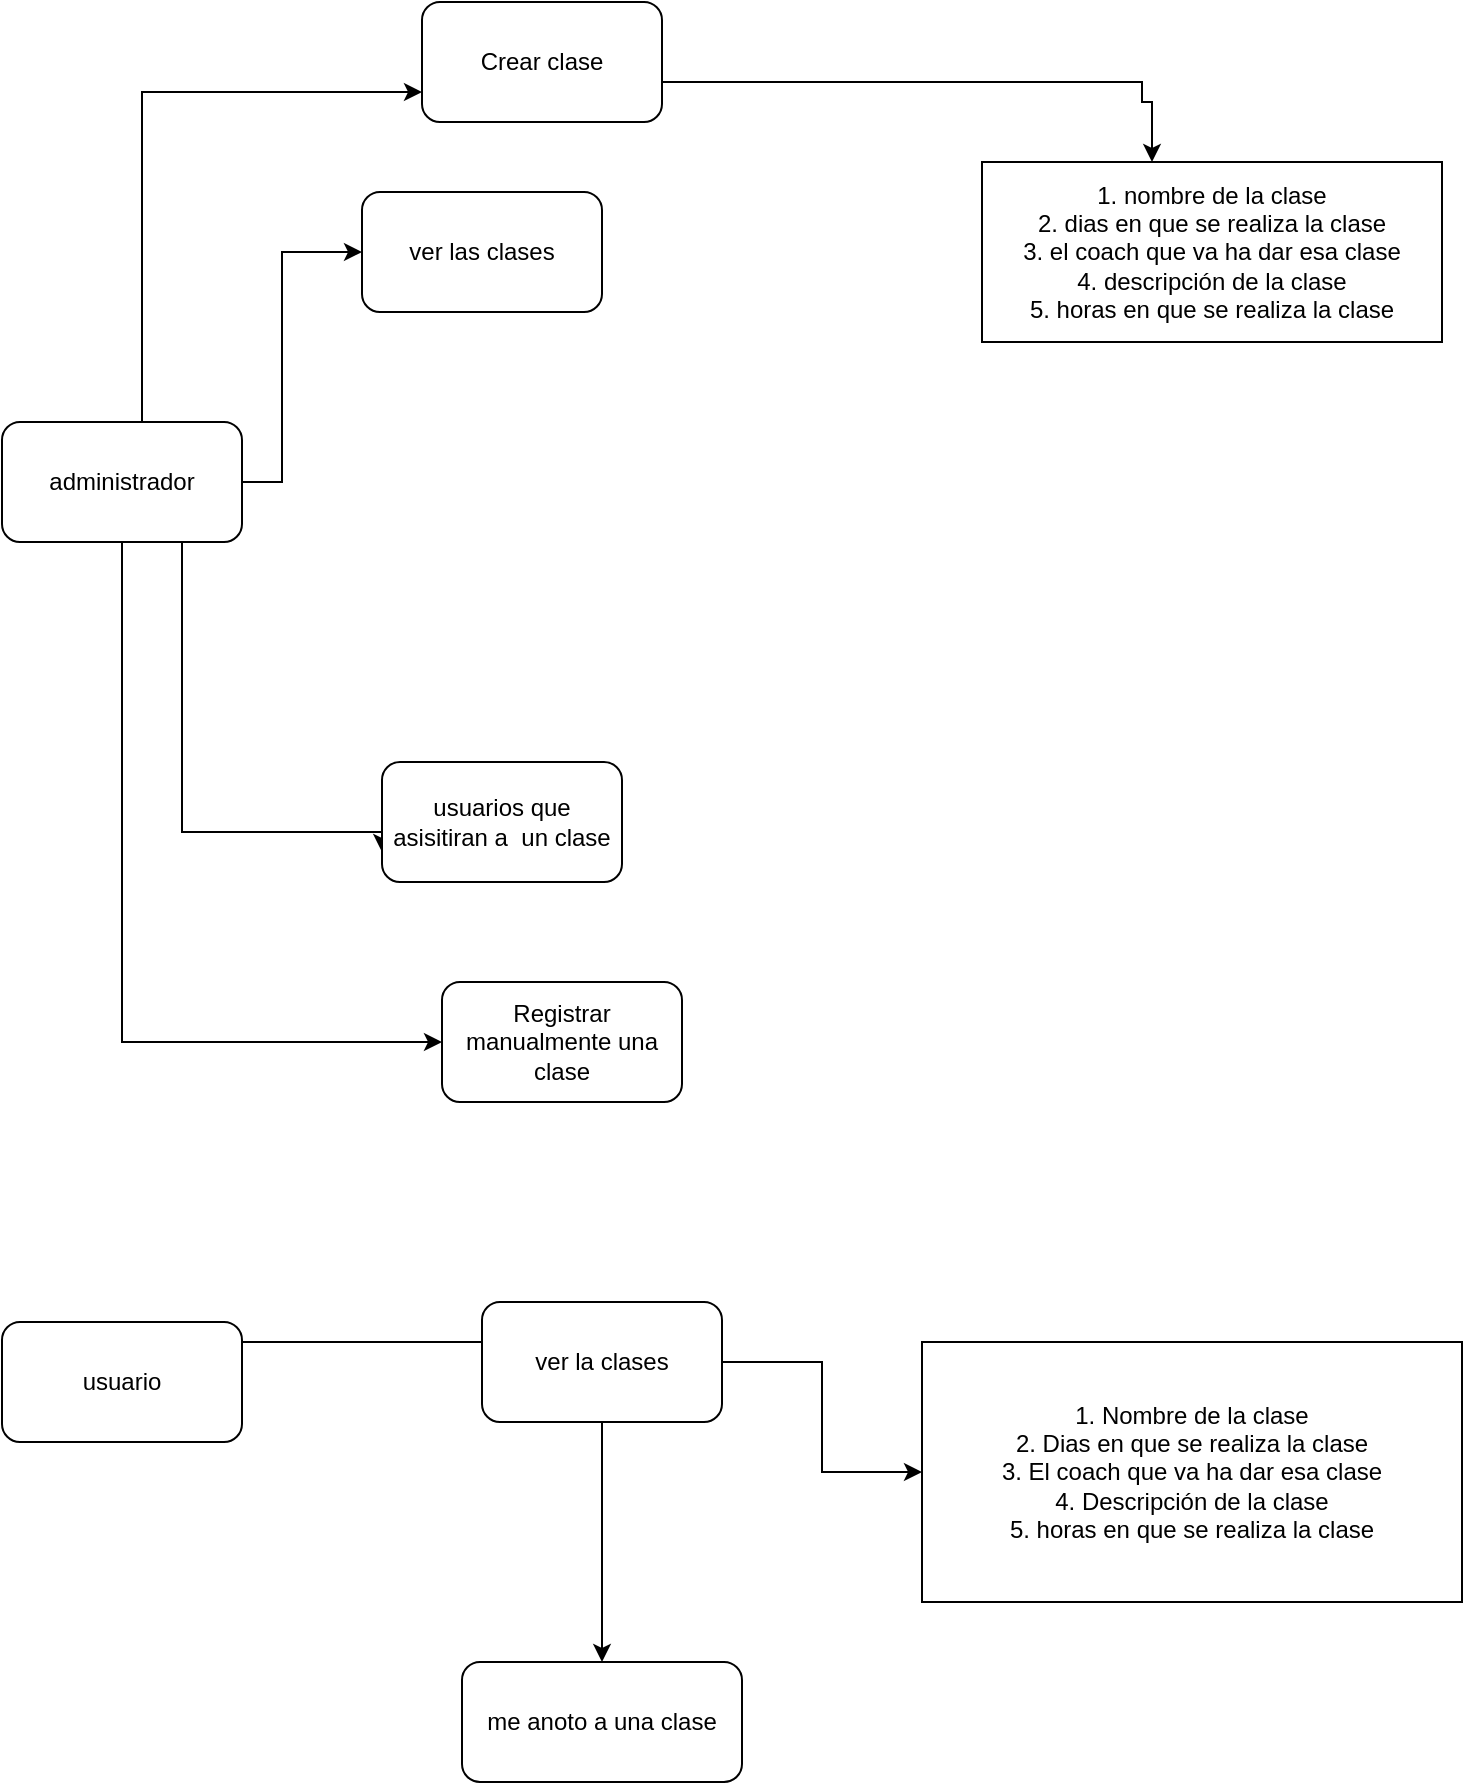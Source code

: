 <mxfile>
    <diagram id="ZhPqUHkkQm5amyJdqBYF" name="1 step">
        <mxGraphModel dx="1374" dy="790" grid="1" gridSize="10" guides="1" tooltips="1" connect="1" arrows="1" fold="1" page="1" pageScale="1" pageWidth="850" pageHeight="1100" math="0" shadow="0">
            <root>
                <mxCell id="0"/>
                <mxCell id="1" parent="0"/>
                <mxCell id="DNbNiWpVHuDMsNYNoQ88-7" style="edgeStyle=orthogonalEdgeStyle;rounded=0;orthogonalLoop=1;jettySize=auto;html=1;entryX=0;entryY=0.75;entryDx=0;entryDy=0;" parent="1" source="2" target="DNbNiWpVHuDMsNYNoQ88-8" edge="1">
                    <mxGeometry relative="1" as="geometry">
                        <mxPoint x="300" y="520" as="targetPoint"/>
                        <Array as="points">
                            <mxPoint x="290" y="710"/>
                            <mxPoint x="290" y="735"/>
                        </Array>
                    </mxGeometry>
                </mxCell>
                <mxCell id="2" value="usuario" style="rounded=1;whiteSpace=wrap;html=1;" parent="1" vertex="1">
                    <mxGeometry x="10" y="700" width="120" height="60" as="geometry"/>
                </mxCell>
                <mxCell id="DNbNiWpVHuDMsNYNoQ88-3" style="edgeStyle=orthogonalEdgeStyle;rounded=0;orthogonalLoop=1;jettySize=auto;html=1;entryX=0;entryY=0.75;entryDx=0;entryDy=0;" parent="1" source="3" target="DNbNiWpVHuDMsNYNoQ88-4" edge="1">
                    <mxGeometry relative="1" as="geometry">
                        <mxPoint x="240" y="130" as="targetPoint"/>
                        <Array as="points">
                            <mxPoint x="80" y="85"/>
                        </Array>
                    </mxGeometry>
                </mxCell>
                <mxCell id="4" style="edgeStyle=orthogonalEdgeStyle;rounded=0;orthogonalLoop=1;jettySize=auto;html=1;" parent="1" source="3" target="5" edge="1">
                    <mxGeometry relative="1" as="geometry">
                        <mxPoint x="270" y="400" as="targetPoint"/>
                        <Array as="points">
                            <mxPoint x="70" y="560"/>
                        </Array>
                    </mxGeometry>
                </mxCell>
                <mxCell id="k5uNETjz4OpKzU7srh32-5" style="edgeStyle=orthogonalEdgeStyle;rounded=0;orthogonalLoop=1;jettySize=auto;html=1;" parent="1" source="3" target="k5uNETjz4OpKzU7srh32-6" edge="1">
                    <mxGeometry relative="1" as="geometry">
                        <mxPoint x="270" y="280" as="targetPoint"/>
                        <Array as="points">
                            <mxPoint x="150" y="280"/>
                            <mxPoint x="150" y="165"/>
                        </Array>
                    </mxGeometry>
                </mxCell>
                <mxCell id="k5uNETjz4OpKzU7srh32-9" style="edgeStyle=orthogonalEdgeStyle;rounded=0;orthogonalLoop=1;jettySize=auto;html=1;entryX=0;entryY=0.75;entryDx=0;entryDy=0;" parent="1" source="3" target="k5uNETjz4OpKzU7srh32-8" edge="1">
                    <mxGeometry relative="1" as="geometry">
                        <Array as="points">
                            <mxPoint x="100" y="455"/>
                        </Array>
                    </mxGeometry>
                </mxCell>
                <mxCell id="3" value="administrador" style="rounded=1;whiteSpace=wrap;html=1;" parent="1" vertex="1">
                    <mxGeometry x="10" y="250" width="120" height="60" as="geometry"/>
                </mxCell>
                <mxCell id="DNbNiWpVHuDMsNYNoQ88-5" style="edgeStyle=orthogonalEdgeStyle;rounded=0;orthogonalLoop=1;jettySize=auto;html=1;" parent="1" source="DNbNiWpVHuDMsNYNoQ88-4" target="DNbNiWpVHuDMsNYNoQ88-6" edge="1">
                    <mxGeometry relative="1" as="geometry">
                        <mxPoint x="380" y="240" as="targetPoint"/>
                        <Array as="points">
                            <mxPoint x="580" y="80"/>
                            <mxPoint x="580" y="90"/>
                            <mxPoint x="585" y="90"/>
                        </Array>
                    </mxGeometry>
                </mxCell>
                <mxCell id="DNbNiWpVHuDMsNYNoQ88-4" value="Crear clase" style="rounded=1;whiteSpace=wrap;html=1;" parent="1" vertex="1">
                    <mxGeometry x="220" y="40" width="120" height="60" as="geometry"/>
                </mxCell>
                <mxCell id="DNbNiWpVHuDMsNYNoQ88-6" value="1. nombre de la clase&lt;br&gt;2. dias en que se realiza la clase&lt;br&gt;3. el coach que va ha dar esa clase&lt;br&gt;4. descripción de la clase&lt;br&gt;5. horas en que se realiza la clase" style="rounded=0;whiteSpace=wrap;html=1;" parent="1" vertex="1">
                    <mxGeometry x="500" y="120" width="230" height="90" as="geometry"/>
                </mxCell>
                <mxCell id="DNbNiWpVHuDMsNYNoQ88-9" style="edgeStyle=orthogonalEdgeStyle;rounded=0;orthogonalLoop=1;jettySize=auto;html=1;" parent="1" source="DNbNiWpVHuDMsNYNoQ88-8" target="DNbNiWpVHuDMsNYNoQ88-10" edge="1">
                    <mxGeometry relative="1" as="geometry">
                        <mxPoint x="340" y="650" as="targetPoint"/>
                    </mxGeometry>
                </mxCell>
                <mxCell id="DNbNiWpVHuDMsNYNoQ88-12" style="edgeStyle=orthogonalEdgeStyle;rounded=0;orthogonalLoop=1;jettySize=auto;html=1;entryX=0;entryY=0.5;entryDx=0;entryDy=0;" parent="1" source="DNbNiWpVHuDMsNYNoQ88-8" target="DNbNiWpVHuDMsNYNoQ88-11" edge="1">
                    <mxGeometry relative="1" as="geometry"/>
                </mxCell>
                <mxCell id="DNbNiWpVHuDMsNYNoQ88-8" value="ver la clases" style="rounded=1;whiteSpace=wrap;html=1;" parent="1" vertex="1">
                    <mxGeometry x="250" y="690" width="120" height="60" as="geometry"/>
                </mxCell>
                <mxCell id="DNbNiWpVHuDMsNYNoQ88-10" value="me anoto a una clase" style="rounded=1;whiteSpace=wrap;html=1;" parent="1" vertex="1">
                    <mxGeometry x="240" y="870" width="140" height="60" as="geometry"/>
                </mxCell>
                <mxCell id="DNbNiWpVHuDMsNYNoQ88-11" value="&lt;span&gt;1. Nombre de la clase&lt;/span&gt;&lt;br&gt;&lt;span&gt;2. Dias en que se realiza la clase&lt;/span&gt;&lt;br&gt;&lt;span&gt;3. El coach que va ha dar esa clase&lt;/span&gt;&lt;br&gt;&lt;span&gt;4. Descripción de la clase&lt;/span&gt;&lt;br&gt;&lt;span&gt;5. horas en que se realiza la clase&lt;/span&gt;" style="rounded=0;whiteSpace=wrap;html=1;" parent="1" vertex="1">
                    <mxGeometry x="470" y="710" width="270" height="130" as="geometry"/>
                </mxCell>
                <mxCell id="5" value="Registrar manualmente una clase" style="rounded=1;whiteSpace=wrap;html=1;" parent="1" vertex="1">
                    <mxGeometry x="230" y="530" width="120" height="60" as="geometry"/>
                </mxCell>
                <mxCell id="k5uNETjz4OpKzU7srh32-6" value="ver las clases" style="rounded=1;whiteSpace=wrap;html=1;" parent="1" vertex="1">
                    <mxGeometry x="190" y="135" width="120" height="60" as="geometry"/>
                </mxCell>
                <mxCell id="k5uNETjz4OpKzU7srh32-8" value="usuarios que asisitiran a&amp;nbsp; un clase" style="rounded=1;whiteSpace=wrap;html=1;" parent="1" vertex="1">
                    <mxGeometry x="200" y="420" width="120" height="60" as="geometry"/>
                </mxCell>
            </root>
        </mxGraphModel>
    </diagram>
    <diagram id="G63ohJgsXTaoEdBiXxNn" name="flujo de plan">
        <mxGraphModel dx="2224" dy="790" grid="1" gridSize="10" guides="1" tooltips="1" connect="1" arrows="1" fold="1" page="1" pageScale="1" pageWidth="850" pageHeight="1100" math="0" shadow="0">
            <root>
                <mxCell id="q1WYj53OjF91P0hFCe3i-0"/>
                <mxCell id="q1WYj53OjF91P0hFCe3i-1" parent="q1WYj53OjF91P0hFCe3i-0"/>
                <mxCell id="q1WYj53OjF91P0hFCe3i-6" style="edgeStyle=orthogonalEdgeStyle;rounded=0;orthogonalLoop=1;jettySize=auto;html=1;" parent="q1WYj53OjF91P0hFCe3i-1" source="q1WYj53OjF91P0hFCe3i-3" target="q1WYj53OjF91P0hFCe3i-5" edge="1">
                    <mxGeometry relative="1" as="geometry"/>
                </mxCell>
                <mxCell id="q1WYj53OjF91P0hFCe3i-3" value="inicio" style="rounded=1;whiteSpace=wrap;html=1;" parent="q1WYj53OjF91P0hFCe3i-1" vertex="1">
                    <mxGeometry x="-10" y="260" width="120" height="60" as="geometry"/>
                </mxCell>
                <mxCell id="q1WYj53OjF91P0hFCe3i-7" style="edgeStyle=orthogonalEdgeStyle;rounded=0;orthogonalLoop=1;jettySize=auto;html=1;" parent="q1WYj53OjF91P0hFCe3i-1" source="q1WYj53OjF91P0hFCe3i-5" target="q1WYj53OjF91P0hFCe3i-8" edge="1">
                    <mxGeometry relative="1" as="geometry">
                        <mxPoint x="580" y="250" as="targetPoint"/>
                    </mxGeometry>
                </mxCell>
                <mxCell id="q1WYj53OjF91P0hFCe3i-5" value="1. Nombre&amp;nbsp;&lt;br&gt;2. Fecha de inicio&lt;br&gt;3. Fecha fin del plan" style="rounded=0;whiteSpace=wrap;html=1;" parent="q1WYj53OjF91P0hFCe3i-1" vertex="1">
                    <mxGeometry x="260" y="240" width="120" height="60" as="geometry"/>
                </mxCell>
                <mxCell id="q1WYj53OjF91P0hFCe3i-8" value="crear plan" style="rounded=1;whiteSpace=wrap;html=1;" parent="q1WYj53OjF91P0hFCe3i-1" vertex="1">
                    <mxGeometry x="550" y="170" width="120" height="60" as="geometry"/>
                </mxCell>
            </root>
        </mxGraphModel>
    </diagram>
    <diagram id="Z7_ZHcCQAkjzbc5f9iGo" name="Page-3">
        <mxGraphModel dx="1504" dy="376" grid="1" gridSize="10" guides="1" tooltips="1" connect="1" arrows="1" fold="1" page="1" pageScale="1" pageWidth="850" pageHeight="1100" math="0" shadow="0">
            <root>
                <mxCell id="n1L1VKnww10ALR_CTc3F-0"/>
                <mxCell id="n1L1VKnww10ALR_CTc3F-1" parent="n1L1VKnww10ALR_CTc3F-0"/>
                <mxCell id="n1L1VKnww10ALR_CTc3F-2" value="Clase" style="swimlane;fontStyle=1;align=center;verticalAlign=top;childLayout=stackLayout;horizontal=1;startSize=30;horizontalStack=0;resizeParent=1;resizeParentMax=0;resizeLast=0;collapsible=1;marginBottom=0;" parent="n1L1VKnww10ALR_CTc3F-1" vertex="1">
                    <mxGeometry x="-80" y="20" width="160" height="278" as="geometry"/>
                </mxCell>
                <mxCell id="n1L1VKnww10ALR_CTc3F-3" value="+ name: string" style="text;strokeColor=none;fillColor=none;align=left;verticalAlign=top;spacingLeft=4;spacingRight=4;overflow=hidden;rotatable=0;points=[[0,0.5],[1,0.5]];portConstraint=eastwest;" parent="n1L1VKnww10ALR_CTc3F-2" vertex="1">
                    <mxGeometry y="30" width="160" height="30" as="geometry"/>
                </mxCell>
                <mxCell id="n1L1VKnww10ALR_CTc3F-26" value="+ descripcion: string" style="text;strokeColor=none;fillColor=none;align=left;verticalAlign=top;spacingLeft=4;spacingRight=4;overflow=hidden;rotatable=0;points=[[0,0.5],[1,0.5]];portConstraint=eastwest;" parent="n1L1VKnww10ALR_CTc3F-2" vertex="1">
                    <mxGeometry y="60" width="160" height="30" as="geometry"/>
                </mxCell>
                <mxCell id="n1L1VKnww10ALR_CTc3F-27" value="+ coach: Usuario" style="text;strokeColor=none;fillColor=none;align=left;verticalAlign=top;spacingLeft=4;spacingRight=4;overflow=hidden;rotatable=0;points=[[0,0.5],[1,0.5]];portConstraint=eastwest;" parent="n1L1VKnww10ALR_CTc3F-2" vertex="1">
                    <mxGeometry y="90" width="160" height="30" as="geometry"/>
                </mxCell>
                <mxCell id="n1L1VKnww10ALR_CTc3F-28" value="+ dias: []&#10;" style="text;strokeColor=none;fillColor=none;align=left;verticalAlign=top;spacingLeft=4;spacingRight=4;overflow=hidden;rotatable=0;points=[[0,0.5],[1,0.5]];portConstraint=eastwest;" parent="n1L1VKnww10ALR_CTc3F-2" vertex="1">
                    <mxGeometry y="120" width="160" height="30" as="geometry"/>
                </mxCell>
                <mxCell id="n1L1VKnww10ALR_CTc3F-29" value="+ imagen" style="text;strokeColor=none;fillColor=none;align=left;verticalAlign=top;spacingLeft=4;spacingRight=4;overflow=hidden;rotatable=0;points=[[0,0.5],[1,0.5]];portConstraint=eastwest;" parent="n1L1VKnww10ALR_CTc3F-2" vertex="1">
                    <mxGeometry y="150" width="160" height="30" as="geometry"/>
                </mxCell>
                <mxCell id="n1L1VKnww10ALR_CTc3F-4" value="" style="line;strokeWidth=1;fillColor=none;align=left;verticalAlign=middle;spacingTop=-1;spacingLeft=3;spacingRight=3;rotatable=0;labelPosition=right;points=[];portConstraint=eastwest;" parent="n1L1VKnww10ALR_CTc3F-2" vertex="1">
                    <mxGeometry y="180" width="160" height="8" as="geometry"/>
                </mxCell>
                <mxCell id="n1L1VKnww10ALR_CTc3F-5" value="+ method(type): type" style="text;strokeColor=none;fillColor=none;align=left;verticalAlign=top;spacingLeft=4;spacingRight=4;overflow=hidden;rotatable=0;points=[[0,0.5],[1,0.5]];portConstraint=eastwest;" parent="n1L1VKnww10ALR_CTc3F-2" vertex="1">
                    <mxGeometry y="188" width="160" height="90" as="geometry"/>
                </mxCell>
                <mxCell id="n1L1VKnww10ALR_CTc3F-6" value="Plan" style="swimlane;fontStyle=1;align=center;verticalAlign=top;childLayout=stackLayout;horizontal=1;startSize=30;horizontalStack=0;resizeParent=1;resizeParentMax=0;resizeLast=0;collapsible=1;marginBottom=0;" parent="n1L1VKnww10ALR_CTc3F-1" vertex="1">
                    <mxGeometry x="460" y="10" width="160" height="236" as="geometry"/>
                </mxCell>
                <mxCell id="n1L1VKnww10ALR_CTc3F-7" value="+ name string" style="text;strokeColor=none;fillColor=none;align=left;verticalAlign=top;spacingLeft=4;spacingRight=4;overflow=hidden;rotatable=0;points=[[0,0.5],[1,0.5]];portConstraint=eastwest;" parent="n1L1VKnww10ALR_CTc3F-6" vertex="1">
                    <mxGeometry y="30" width="160" height="26" as="geometry"/>
                </mxCell>
                <mxCell id="n1L1VKnww10ALR_CTc3F-20" value="+ startPlan :Date" style="text;strokeColor=none;fillColor=none;align=left;verticalAlign=top;spacingLeft=4;spacingRight=4;overflow=hidden;rotatable=0;points=[[0,0.5],[1,0.5]];portConstraint=eastwest;" parent="n1L1VKnww10ALR_CTc3F-6" vertex="1">
                    <mxGeometry y="56" width="160" height="26" as="geometry"/>
                </mxCell>
                <mxCell id="n1L1VKnww10ALR_CTc3F-21" value="+ endPlan :Date" style="text;strokeColor=none;fillColor=none;align=left;verticalAlign=top;spacingLeft=4;spacingRight=4;overflow=hidden;rotatable=0;points=[[0,0.5],[1,0.5]];portConstraint=eastwest;" parent="n1L1VKnww10ALR_CTc3F-6" vertex="1">
                    <mxGeometry y="82" width="160" height="26" as="geometry"/>
                </mxCell>
                <mxCell id="n1L1VKnww10ALR_CTc3F-23" value="+ price :Date" style="text;strokeColor=none;fillColor=none;align=left;verticalAlign=top;spacingLeft=4;spacingRight=4;overflow=hidden;rotatable=0;points=[[0,0.5],[1,0.5]];portConstraint=eastwest;" parent="n1L1VKnww10ALR_CTc3F-6" vertex="1">
                    <mxGeometry y="108" width="160" height="26" as="geometry"/>
                </mxCell>
                <mxCell id="n1L1VKnww10ALR_CTc3F-24" value="+ descripcion :Date" style="text;strokeColor=none;fillColor=none;align=left;verticalAlign=top;spacingLeft=4;spacingRight=4;overflow=hidden;rotatable=0;points=[[0,0.5],[1,0.5]];portConstraint=eastwest;" parent="n1L1VKnww10ALR_CTc3F-6" vertex="1">
                    <mxGeometry y="134" width="160" height="26" as="geometry"/>
                </mxCell>
                <mxCell id="n1L1VKnww10ALR_CTc3F-30" value="+ Benefits:Json" style="text;strokeColor=none;fillColor=none;align=left;verticalAlign=top;spacingLeft=4;spacingRight=4;overflow=hidden;rotatable=0;points=[[0,0.5],[1,0.5]];portConstraint=eastwest;" parent="n1L1VKnww10ALR_CTc3F-6" vertex="1">
                    <mxGeometry y="160" width="160" height="26" as="geometry"/>
                </mxCell>
                <mxCell id="n1L1VKnww10ALR_CTc3F-8" value="" style="line;strokeWidth=1;fillColor=none;align=left;verticalAlign=middle;spacingTop=-1;spacingLeft=3;spacingRight=3;rotatable=0;labelPosition=right;points=[];portConstraint=eastwest;" parent="n1L1VKnww10ALR_CTc3F-6" vertex="1">
                    <mxGeometry y="186" width="160" height="8" as="geometry"/>
                </mxCell>
                <mxCell id="n1L1VKnww10ALR_CTc3F-25" value="+ method(type): type" style="text;strokeColor=none;fillColor=none;align=left;verticalAlign=top;spacingLeft=4;spacingRight=4;overflow=hidden;rotatable=0;points=[[0,0.5],[1,0.5]];portConstraint=eastwest;" parent="n1L1VKnww10ALR_CTc3F-6" vertex="1">
                    <mxGeometry y="194" width="160" height="42" as="geometry"/>
                </mxCell>
                <mxCell id="n1L1VKnww10ALR_CTc3F-14" style="edgeStyle=orthogonalEdgeStyle;rounded=0;orthogonalLoop=1;jettySize=auto;html=1;entryX=0.369;entryY=1.003;entryDx=0;entryDy=0;entryPerimeter=0;endArrow=ERmany;endFill=0;" parent="n1L1VKnww10ALR_CTc3F-1" source="n1L1VKnww10ALR_CTc3F-10" target="n1L1VKnww10ALR_CTc3F-25" edge="1">
                    <mxGeometry relative="1" as="geometry">
                        <Array as="points">
                            <mxPoint x="240" y="613"/>
                            <mxPoint x="519" y="613"/>
                        </Array>
                    </mxGeometry>
                </mxCell>
                <mxCell id="n1L1VKnww10ALR_CTc3F-18" value="tiene&amp;nbsp;" style="edgeLabel;html=1;align=center;verticalAlign=middle;resizable=0;points=[];" parent="n1L1VKnww10ALR_CTc3F-14" vertex="1" connectable="0">
                    <mxGeometry x="0.368" relative="1" as="geometry">
                        <mxPoint as="offset"/>
                    </mxGeometry>
                </mxCell>
                <mxCell id="n1L1VKnww10ALR_CTc3F-16" style="edgeStyle=orthogonalEdgeStyle;rounded=0;orthogonalLoop=1;jettySize=auto;html=1;endArrow=ERmany;endFill=0;" parent="n1L1VKnww10ALR_CTc3F-1" source="n1L1VKnww10ALR_CTc3F-10" target="n1L1VKnww10ALR_CTc3F-5" edge="1">
                    <mxGeometry relative="1" as="geometry">
                        <Array as="points">
                            <mxPoint y="613"/>
                            <mxPoint y="227"/>
                        </Array>
                    </mxGeometry>
                </mxCell>
                <mxCell id="n1L1VKnww10ALR_CTc3F-17" value="Asiste" style="edgeLabel;html=1;align=center;verticalAlign=middle;resizable=0;points=[];" parent="n1L1VKnww10ALR_CTc3F-16" vertex="1" connectable="0">
                    <mxGeometry x="-0.044" y="-1" relative="1" as="geometry">
                        <mxPoint as="offset"/>
                    </mxGeometry>
                </mxCell>
                <mxCell id="n1L1VKnww10ALR_CTc3F-10" value="User" style="swimlane;fontStyle=1;align=center;verticalAlign=top;childLayout=stackLayout;horizontal=1;startSize=26;horizontalStack=0;resizeParent=1;resizeParentMax=0;resizeLast=0;collapsible=1;marginBottom=0;" parent="n1L1VKnww10ALR_CTc3F-1" vertex="1">
                    <mxGeometry x="220" y="570" width="160" height="86" as="geometry"/>
                </mxCell>
                <mxCell id="n1L1VKnww10ALR_CTc3F-11" value="+ field: type" style="text;strokeColor=none;fillColor=none;align=left;verticalAlign=top;spacingLeft=4;spacingRight=4;overflow=hidden;rotatable=0;points=[[0,0.5],[1,0.5]];portConstraint=eastwest;" parent="n1L1VKnww10ALR_CTc3F-10" vertex="1">
                    <mxGeometry y="26" width="160" height="26" as="geometry"/>
                </mxCell>
                <mxCell id="n1L1VKnww10ALR_CTc3F-12" value="" style="line;strokeWidth=1;fillColor=none;align=left;verticalAlign=middle;spacingTop=-1;spacingLeft=3;spacingRight=3;rotatable=0;labelPosition=right;points=[];portConstraint=eastwest;" parent="n1L1VKnww10ALR_CTc3F-10" vertex="1">
                    <mxGeometry y="52" width="160" height="8" as="geometry"/>
                </mxCell>
                <mxCell id="n1L1VKnww10ALR_CTc3F-13" value="+ method(type): type" style="text;strokeColor=none;fillColor=none;align=left;verticalAlign=top;spacingLeft=4;spacingRight=4;overflow=hidden;rotatable=0;points=[[0,0.5],[1,0.5]];portConstraint=eastwest;" parent="n1L1VKnww10ALR_CTc3F-10" vertex="1">
                    <mxGeometry y="60" width="160" height="26" as="geometry"/>
                </mxCell>
            </root>
        </mxGraphModel>
    </diagram>
</mxfile>